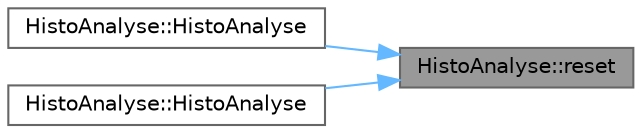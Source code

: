 digraph "HistoAnalyse::reset"
{
 // LATEX_PDF_SIZE
  bgcolor="transparent";
  edge [fontname=Helvetica,fontsize=10,labelfontname=Helvetica,labelfontsize=10];
  node [fontname=Helvetica,fontsize=10,shape=box,height=0.2,width=0.4];
  rankdir="RL";
  Node1 [id="Node000001",label="HistoAnalyse::reset",height=0.2,width=0.4,color="gray40", fillcolor="grey60", style="filled", fontcolor="black",tooltip=" "];
  Node1 -> Node2 [id="edge1_Node000001_Node000002",dir="back",color="steelblue1",style="solid",tooltip=" "];
  Node2 [id="Node000002",label="HistoAnalyse::HistoAnalyse",height=0.2,width=0.4,color="grey40", fillcolor="white", style="filled",URL="$class_histo_analyse.html#a36d0e6db9f7f461bc0a344b23b3198f7",tooltip=" "];
  Node1 -> Node3 [id="edge2_Node000001_Node000003",dir="back",color="steelblue1",style="solid",tooltip=" "];
  Node3 [id="Node000003",label="HistoAnalyse::HistoAnalyse",height=0.2,width=0.4,color="grey40", fillcolor="white", style="filled",URL="$class_histo_analyse.html#af8f987406d09952a30925b68bf3eb3f6",tooltip=" "];
}
